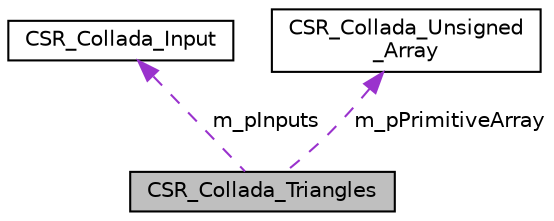 digraph "CSR_Collada_Triangles"
{
 // LATEX_PDF_SIZE
  edge [fontname="Helvetica",fontsize="10",labelfontname="Helvetica",labelfontsize="10"];
  node [fontname="Helvetica",fontsize="10",shape=record];
  Node1 [label="CSR_Collada_Triangles",height=0.2,width=0.4,color="black", fillcolor="grey75", style="filled", fontcolor="black",tooltip=" "];
  Node2 -> Node1 [dir="back",color="darkorchid3",fontsize="10",style="dashed",label=" m_pInputs" ,fontname="Helvetica"];
  Node2 [label="CSR_Collada_Input",height=0.2,width=0.4,color="black", fillcolor="white", style="filled",URL="$struct_c_s_r___collada___input.html",tooltip=" "];
  Node3 -> Node1 [dir="back",color="darkorchid3",fontsize="10",style="dashed",label=" m_pPrimitiveArray" ,fontname="Helvetica"];
  Node3 [label="CSR_Collada_Unsigned\l_Array",height=0.2,width=0.4,color="black", fillcolor="white", style="filled",URL="$struct_c_s_r___collada___unsigned___array.html",tooltip=" "];
}
